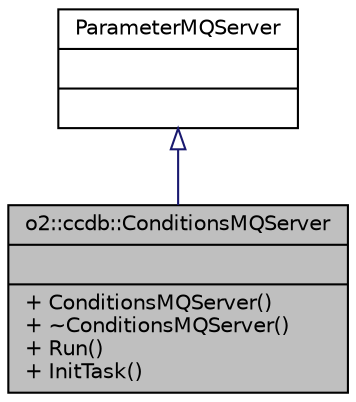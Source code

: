 digraph "o2::ccdb::ConditionsMQServer"
{
 // INTERACTIVE_SVG=YES
  bgcolor="transparent";
  edge [fontname="Helvetica",fontsize="10",labelfontname="Helvetica",labelfontsize="10"];
  node [fontname="Helvetica",fontsize="10",shape=record];
  Node1 [label="{o2::ccdb::ConditionsMQServer\n||+ ConditionsMQServer()\l+ ~ConditionsMQServer()\l+ Run()\l+ InitTask()\l}",height=0.2,width=0.4,color="black", fillcolor="grey75", style="filled" fontcolor="black"];
  Node2 -> Node1 [dir="back",color="midnightblue",fontsize="10",style="solid",arrowtail="onormal",fontname="Helvetica"];
  Node2 [label="{ParameterMQServer\n||}",height=0.2,width=0.4,color="black",URL="$d5/d52/classParameterMQServer.html"];
}
